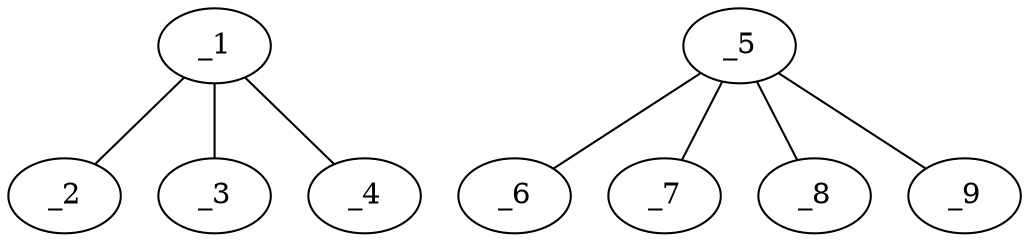 graph molid7296 {
	_1	 [charge=0,
		chem=1,
		symbol="C  ",
		x="2.866",
		y="0.25"];
	_2	 [charge=0,
		chem=4,
		symbol="N  ",
		x="3.7321",
		y="0.75"];
	_1 -- _2	 [valence=2];
	_3	 [charge=0,
		chem=4,
		symbol="N  ",
		x=2,
		y="0.75"];
	_1 -- _3	 [valence=1];
	_4	 [charge=0,
		chem=4,
		symbol="N  ",
		x="2.866",
		y="-0.75"];
	_1 -- _4	 [valence=1];
	_5	 [charge=0,
		chem=5,
		symbol="S  ",
		x="6.5981",
		y=0];
	_6	 [charge=0,
		chem=2,
		symbol="O  ",
		x="7.4641",
		y="0.5"];
	_5 -- _6	 [valence=2];
	_7	 [charge=0,
		chem=2,
		symbol="O  ",
		x="5.7321",
		y="-0.5"];
	_5 -- _7	 [valence=2];
	_8	 [charge=0,
		chem=2,
		symbol="O  ",
		x="7.0981",
		y="-0.866"];
	_5 -- _8	 [valence=1];
	_9	 [charge=0,
		chem=2,
		symbol="O  ",
		x="6.0981",
		y="0.866"];
	_5 -- _9	 [valence=1];
}
